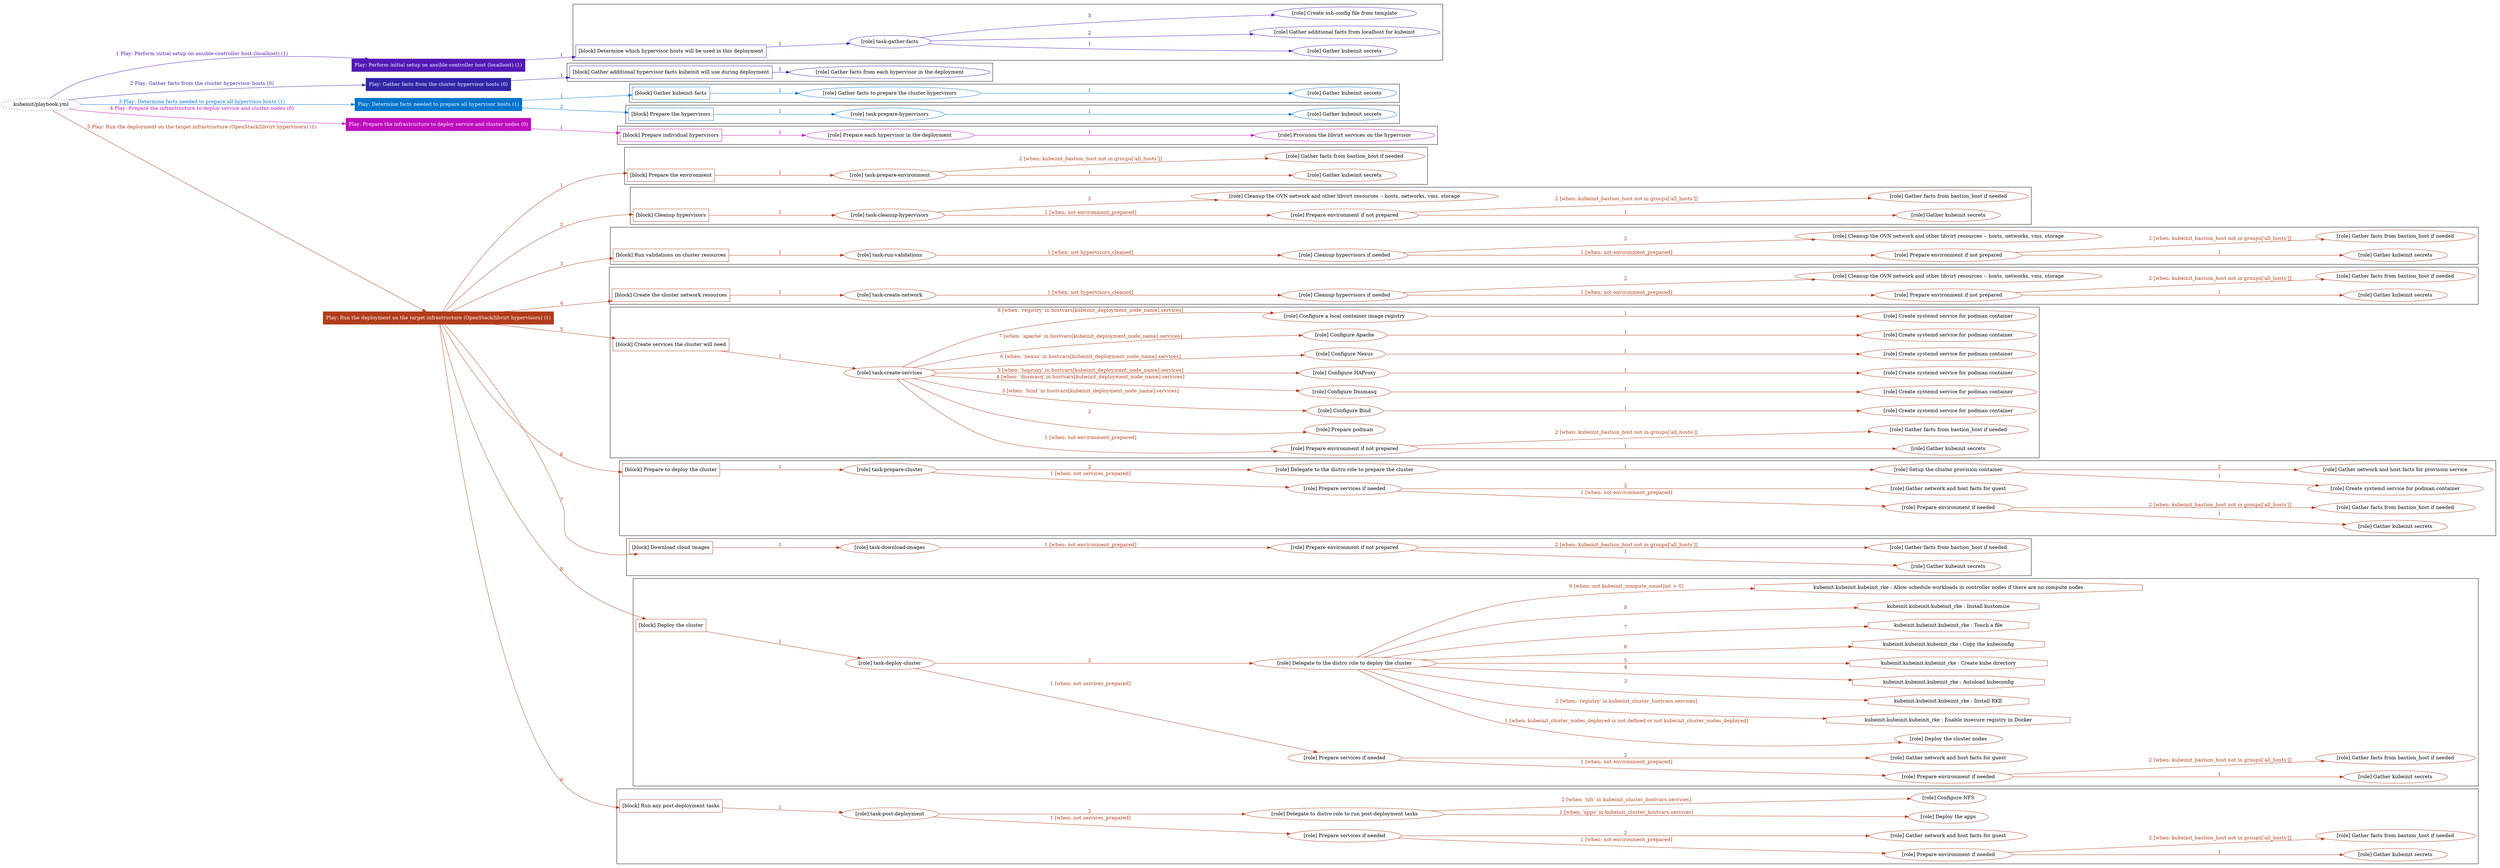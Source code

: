 digraph {
	graph [concentrate=true ordering=in rankdir=LR ratio=fill]
	edge [esep=5 sep=10]
	"kubeinit/playbook.yml" [URL="/home/runner/work/kubeinit/kubeinit/kubeinit/playbook.yml" id=playbook_8b6790c4 style=dotted]
	"kubeinit/playbook.yml" -> play_dade4162 [label="1 Play: Perform initial setup on ansible-controller host (localhost) (1)" color="#5317b5" fontcolor="#5317b5" id=edge_play_dade4162 labeltooltip="1 Play: Perform initial setup on ansible-controller host (localhost) (1)" tooltip="1 Play: Perform initial setup on ansible-controller host (localhost) (1)"]
	subgraph "Play: Perform initial setup on ansible-controller host (localhost) (1)" {
		play_dade4162 [label="Play: Perform initial setup on ansible-controller host (localhost) (1)" URL="/home/runner/work/kubeinit/kubeinit/kubeinit/playbook.yml" color="#5317b5" fontcolor="#ffffff" id=play_dade4162 shape=box style=filled tooltip=localhost]
		play_dade4162 -> block_66ca2cfd [label=1 color="#5317b5" fontcolor="#5317b5" id=edge_block_66ca2cfd labeltooltip=1 tooltip=1]
		subgraph cluster_block_66ca2cfd {
			block_66ca2cfd [label="[block] Determine which hypervisor hosts will be used in this deployment" URL="/home/runner/work/kubeinit/kubeinit/kubeinit/playbook.yml" color="#5317b5" id=block_66ca2cfd labeltooltip="Determine which hypervisor hosts will be used in this deployment" shape=box tooltip="Determine which hypervisor hosts will be used in this deployment"]
			block_66ca2cfd -> role_0e73b22a [label="1 " color="#5317b5" fontcolor="#5317b5" id=edge_role_0e73b22a labeltooltip="1 " tooltip="1 "]
			subgraph "task-gather-facts" {
				role_0e73b22a [label="[role] task-gather-facts" URL="/home/runner/work/kubeinit/kubeinit/kubeinit/playbook.yml" color="#5317b5" id=role_0e73b22a tooltip="task-gather-facts"]
				role_0e73b22a -> role_e570e025 [label="1 " color="#5317b5" fontcolor="#5317b5" id=edge_role_e570e025 labeltooltip="1 " tooltip="1 "]
				subgraph "Gather kubeinit secrets" {
					role_e570e025 [label="[role] Gather kubeinit secrets" URL="/home/runner/.ansible/collections/ansible_collections/kubeinit/kubeinit/roles/kubeinit_prepare/tasks/build_hypervisors_group.yml" color="#5317b5" id=role_e570e025 tooltip="Gather kubeinit secrets"]
				}
				role_0e73b22a -> role_a6bebba0 [label="2 " color="#5317b5" fontcolor="#5317b5" id=edge_role_a6bebba0 labeltooltip="2 " tooltip="2 "]
				subgraph "Gather additional facts from localhost for kubeinit" {
					role_a6bebba0 [label="[role] Gather additional facts from localhost for kubeinit" URL="/home/runner/.ansible/collections/ansible_collections/kubeinit/kubeinit/roles/kubeinit_prepare/tasks/build_hypervisors_group.yml" color="#5317b5" id=role_a6bebba0 tooltip="Gather additional facts from localhost for kubeinit"]
				}
				role_0e73b22a -> role_4d8b0033 [label="3 " color="#5317b5" fontcolor="#5317b5" id=edge_role_4d8b0033 labeltooltip="3 " tooltip="3 "]
				subgraph "Create ssh config file from template" {
					role_4d8b0033 [label="[role] Create ssh config file from template" URL="/home/runner/.ansible/collections/ansible_collections/kubeinit/kubeinit/roles/kubeinit_prepare/tasks/build_hypervisors_group.yml" color="#5317b5" id=role_4d8b0033 tooltip="Create ssh config file from template"]
				}
			}
		}
	}
	"kubeinit/playbook.yml" -> play_c0cf3d23 [label="2 Play: Gather facts from the cluster hypervisor hosts (0)" color="#2f25a7" fontcolor="#2f25a7" id=edge_play_c0cf3d23 labeltooltip="2 Play: Gather facts from the cluster hypervisor hosts (0)" tooltip="2 Play: Gather facts from the cluster hypervisor hosts (0)"]
	subgraph "Play: Gather facts from the cluster hypervisor hosts (0)" {
		play_c0cf3d23 [label="Play: Gather facts from the cluster hypervisor hosts (0)" URL="/home/runner/work/kubeinit/kubeinit/kubeinit/playbook.yml" color="#2f25a7" fontcolor="#ffffff" id=play_c0cf3d23 shape=box style=filled tooltip="Play: Gather facts from the cluster hypervisor hosts (0)"]
		play_c0cf3d23 -> block_923906ec [label=1 color="#2f25a7" fontcolor="#2f25a7" id=edge_block_923906ec labeltooltip=1 tooltip=1]
		subgraph cluster_block_923906ec {
			block_923906ec [label="[block] Gather additional hypervisor facts kubeinit will use during deployment" URL="/home/runner/work/kubeinit/kubeinit/kubeinit/playbook.yml" color="#2f25a7" id=block_923906ec labeltooltip="Gather additional hypervisor facts kubeinit will use during deployment" shape=box tooltip="Gather additional hypervisor facts kubeinit will use during deployment"]
			block_923906ec -> role_2dea0e5f [label="1 " color="#2f25a7" fontcolor="#2f25a7" id=edge_role_2dea0e5f labeltooltip="1 " tooltip="1 "]
			subgraph "Gather facts from each hypervisor in the deployment" {
				role_2dea0e5f [label="[role] Gather facts from each hypervisor in the deployment" URL="/home/runner/work/kubeinit/kubeinit/kubeinit/playbook.yml" color="#2f25a7" id=role_2dea0e5f tooltip="Gather facts from each hypervisor in the deployment"]
			}
		}
	}
	"kubeinit/playbook.yml" -> play_0ca68065 [label="3 Play: Determine facts needed to prepare all hypervisor hosts (1)" color="#0074cc" fontcolor="#0074cc" id=edge_play_0ca68065 labeltooltip="3 Play: Determine facts needed to prepare all hypervisor hosts (1)" tooltip="3 Play: Determine facts needed to prepare all hypervisor hosts (1)"]
	subgraph "Play: Determine facts needed to prepare all hypervisor hosts (1)" {
		play_0ca68065 [label="Play: Determine facts needed to prepare all hypervisor hosts (1)" URL="/home/runner/work/kubeinit/kubeinit/kubeinit/playbook.yml" color="#0074cc" fontcolor="#ffffff" id=play_0ca68065 shape=box style=filled tooltip=localhost]
		play_0ca68065 -> block_4476f929 [label=1 color="#0074cc" fontcolor="#0074cc" id=edge_block_4476f929 labeltooltip=1 tooltip=1]
		subgraph cluster_block_4476f929 {
			block_4476f929 [label="[block] Gather kubeinit facts" URL="/home/runner/work/kubeinit/kubeinit/kubeinit/playbook.yml" color="#0074cc" id=block_4476f929 labeltooltip="Gather kubeinit facts" shape=box tooltip="Gather kubeinit facts"]
			block_4476f929 -> role_963305fc [label="1 " color="#0074cc" fontcolor="#0074cc" id=edge_role_963305fc labeltooltip="1 " tooltip="1 "]
			subgraph "Gather facts to prepare the cluster hypervisors" {
				role_963305fc [label="[role] Gather facts to prepare the cluster hypervisors" URL="/home/runner/work/kubeinit/kubeinit/kubeinit/playbook.yml" color="#0074cc" id=role_963305fc tooltip="Gather facts to prepare the cluster hypervisors"]
				role_963305fc -> role_981e9768 [label="1 " color="#0074cc" fontcolor="#0074cc" id=edge_role_981e9768 labeltooltip="1 " tooltip="1 "]
				subgraph "Gather kubeinit secrets" {
					role_981e9768 [label="[role] Gather kubeinit secrets" URL="/home/runner/.ansible/collections/ansible_collections/kubeinit/kubeinit/roles/kubeinit_prepare/tasks/gather_kubeinit_facts.yml" color="#0074cc" id=role_981e9768 tooltip="Gather kubeinit secrets"]
				}
			}
		}
		play_0ca68065 -> block_ab310048 [label=2 color="#0074cc" fontcolor="#0074cc" id=edge_block_ab310048 labeltooltip=2 tooltip=2]
		subgraph cluster_block_ab310048 {
			block_ab310048 [label="[block] Prepare the hypervisors" URL="/home/runner/work/kubeinit/kubeinit/kubeinit/playbook.yml" color="#0074cc" id=block_ab310048 labeltooltip="Prepare the hypervisors" shape=box tooltip="Prepare the hypervisors"]
			block_ab310048 -> role_f54c6341 [label="1 " color="#0074cc" fontcolor="#0074cc" id=edge_role_f54c6341 labeltooltip="1 " tooltip="1 "]
			subgraph "task-prepare-hypervisors" {
				role_f54c6341 [label="[role] task-prepare-hypervisors" URL="/home/runner/work/kubeinit/kubeinit/kubeinit/playbook.yml" color="#0074cc" id=role_f54c6341 tooltip="task-prepare-hypervisors"]
				role_f54c6341 -> role_00feab35 [label="1 " color="#0074cc" fontcolor="#0074cc" id=edge_role_00feab35 labeltooltip="1 " tooltip="1 "]
				subgraph "Gather kubeinit secrets" {
					role_00feab35 [label="[role] Gather kubeinit secrets" URL="/home/runner/.ansible/collections/ansible_collections/kubeinit/kubeinit/roles/kubeinit_prepare/tasks/gather_kubeinit_facts.yml" color="#0074cc" id=role_00feab35 tooltip="Gather kubeinit secrets"]
				}
			}
		}
	}
	"kubeinit/playbook.yml" -> play_1e2fe72d [label="4 Play: Prepare the infrastructure to deploy service and cluster nodes (0)" color="#bf0dbe" fontcolor="#bf0dbe" id=edge_play_1e2fe72d labeltooltip="4 Play: Prepare the infrastructure to deploy service and cluster nodes (0)" tooltip="4 Play: Prepare the infrastructure to deploy service and cluster nodes (0)"]
	subgraph "Play: Prepare the infrastructure to deploy service and cluster nodes (0)" {
		play_1e2fe72d [label="Play: Prepare the infrastructure to deploy service and cluster nodes (0)" URL="/home/runner/work/kubeinit/kubeinit/kubeinit/playbook.yml" color="#bf0dbe" fontcolor="#ffffff" id=play_1e2fe72d shape=box style=filled tooltip="Play: Prepare the infrastructure to deploy service and cluster nodes (0)"]
		play_1e2fe72d -> block_61e4ada6 [label=1 color="#bf0dbe" fontcolor="#bf0dbe" id=edge_block_61e4ada6 labeltooltip=1 tooltip=1]
		subgraph cluster_block_61e4ada6 {
			block_61e4ada6 [label="[block] Prepare individual hypervisors" URL="/home/runner/work/kubeinit/kubeinit/kubeinit/playbook.yml" color="#bf0dbe" id=block_61e4ada6 labeltooltip="Prepare individual hypervisors" shape=box tooltip="Prepare individual hypervisors"]
			block_61e4ada6 -> role_07140d55 [label="1 " color="#bf0dbe" fontcolor="#bf0dbe" id=edge_role_07140d55 labeltooltip="1 " tooltip="1 "]
			subgraph "Prepare each hypervisor in the deployment" {
				role_07140d55 [label="[role] Prepare each hypervisor in the deployment" URL="/home/runner/work/kubeinit/kubeinit/kubeinit/playbook.yml" color="#bf0dbe" id=role_07140d55 tooltip="Prepare each hypervisor in the deployment"]
				role_07140d55 -> role_d7ba937f [label="1 " color="#bf0dbe" fontcolor="#bf0dbe" id=edge_role_d7ba937f labeltooltip="1 " tooltip="1 "]
				subgraph "Provision the libvirt services on the hypervisor" {
					role_d7ba937f [label="[role] Provision the libvirt services on the hypervisor" URL="/home/runner/.ansible/collections/ansible_collections/kubeinit/kubeinit/roles/kubeinit_prepare/tasks/prepare_hypervisor.yml" color="#bf0dbe" id=role_d7ba937f tooltip="Provision the libvirt services on the hypervisor"]
				}
			}
		}
	}
	"kubeinit/playbook.yml" -> play_ad6f00dc [label="5 Play: Run the deployment on the target infrastructure (OpenStack/libvirt hypervisors) (1)" color="#b13d1b" fontcolor="#b13d1b" id=edge_play_ad6f00dc labeltooltip="5 Play: Run the deployment on the target infrastructure (OpenStack/libvirt hypervisors) (1)" tooltip="5 Play: Run the deployment on the target infrastructure (OpenStack/libvirt hypervisors) (1)"]
	subgraph "Play: Run the deployment on the target infrastructure (OpenStack/libvirt hypervisors) (1)" {
		play_ad6f00dc [label="Play: Run the deployment on the target infrastructure (OpenStack/libvirt hypervisors) (1)" URL="/home/runner/work/kubeinit/kubeinit/kubeinit/playbook.yml" color="#b13d1b" fontcolor="#ffffff" id=play_ad6f00dc shape=box style=filled tooltip=localhost]
		play_ad6f00dc -> block_dbf1d948 [label=1 color="#b13d1b" fontcolor="#b13d1b" id=edge_block_dbf1d948 labeltooltip=1 tooltip=1]
		subgraph cluster_block_dbf1d948 {
			block_dbf1d948 [label="[block] Prepare the environment" URL="/home/runner/work/kubeinit/kubeinit/kubeinit/playbook.yml" color="#b13d1b" id=block_dbf1d948 labeltooltip="Prepare the environment" shape=box tooltip="Prepare the environment"]
			block_dbf1d948 -> role_2acae545 [label="1 " color="#b13d1b" fontcolor="#b13d1b" id=edge_role_2acae545 labeltooltip="1 " tooltip="1 "]
			subgraph "task-prepare-environment" {
				role_2acae545 [label="[role] task-prepare-environment" URL="/home/runner/work/kubeinit/kubeinit/kubeinit/playbook.yml" color="#b13d1b" id=role_2acae545 tooltip="task-prepare-environment"]
				role_2acae545 -> role_437fa485 [label="1 " color="#b13d1b" fontcolor="#b13d1b" id=edge_role_437fa485 labeltooltip="1 " tooltip="1 "]
				subgraph "Gather kubeinit secrets" {
					role_437fa485 [label="[role] Gather kubeinit secrets" URL="/home/runner/.ansible/collections/ansible_collections/kubeinit/kubeinit/roles/kubeinit_prepare/tasks/gather_kubeinit_facts.yml" color="#b13d1b" id=role_437fa485 tooltip="Gather kubeinit secrets"]
				}
				role_2acae545 -> role_800a4a38 [label="2 [when: kubeinit_bastion_host not in groups['all_hosts']]" color="#b13d1b" fontcolor="#b13d1b" id=edge_role_800a4a38 labeltooltip="2 [when: kubeinit_bastion_host not in groups['all_hosts']]" tooltip="2 [when: kubeinit_bastion_host not in groups['all_hosts']]"]
				subgraph "Gather facts from bastion_host if needed" {
					role_800a4a38 [label="[role] Gather facts from bastion_host if needed" URL="/home/runner/.ansible/collections/ansible_collections/kubeinit/kubeinit/roles/kubeinit_prepare/tasks/main.yml" color="#b13d1b" id=role_800a4a38 tooltip="Gather facts from bastion_host if needed"]
				}
			}
		}
		play_ad6f00dc -> block_f8f5c8c2 [label=2 color="#b13d1b" fontcolor="#b13d1b" id=edge_block_f8f5c8c2 labeltooltip=2 tooltip=2]
		subgraph cluster_block_f8f5c8c2 {
			block_f8f5c8c2 [label="[block] Cleanup hypervisors" URL="/home/runner/work/kubeinit/kubeinit/kubeinit/playbook.yml" color="#b13d1b" id=block_f8f5c8c2 labeltooltip="Cleanup hypervisors" shape=box tooltip="Cleanup hypervisors"]
			block_f8f5c8c2 -> role_46a29297 [label="1 " color="#b13d1b" fontcolor="#b13d1b" id=edge_role_46a29297 labeltooltip="1 " tooltip="1 "]
			subgraph "task-cleanup-hypervisors" {
				role_46a29297 [label="[role] task-cleanup-hypervisors" URL="/home/runner/work/kubeinit/kubeinit/kubeinit/playbook.yml" color="#b13d1b" id=role_46a29297 tooltip="task-cleanup-hypervisors"]
				role_46a29297 -> role_c0f520d3 [label="1 [when: not environment_prepared]" color="#b13d1b" fontcolor="#b13d1b" id=edge_role_c0f520d3 labeltooltip="1 [when: not environment_prepared]" tooltip="1 [when: not environment_prepared]"]
				subgraph "Prepare environment if not prepared" {
					role_c0f520d3 [label="[role] Prepare environment if not prepared" URL="/home/runner/.ansible/collections/ansible_collections/kubeinit/kubeinit/roles/kubeinit_libvirt/tasks/cleanup_hypervisors.yml" color="#b13d1b" id=role_c0f520d3 tooltip="Prepare environment if not prepared"]
					role_c0f520d3 -> role_07a7c5b0 [label="1 " color="#b13d1b" fontcolor="#b13d1b" id=edge_role_07a7c5b0 labeltooltip="1 " tooltip="1 "]
					subgraph "Gather kubeinit secrets" {
						role_07a7c5b0 [label="[role] Gather kubeinit secrets" URL="/home/runner/.ansible/collections/ansible_collections/kubeinit/kubeinit/roles/kubeinit_prepare/tasks/gather_kubeinit_facts.yml" color="#b13d1b" id=role_07a7c5b0 tooltip="Gather kubeinit secrets"]
					}
					role_c0f520d3 -> role_1e102355 [label="2 [when: kubeinit_bastion_host not in groups['all_hosts']]" color="#b13d1b" fontcolor="#b13d1b" id=edge_role_1e102355 labeltooltip="2 [when: kubeinit_bastion_host not in groups['all_hosts']]" tooltip="2 [when: kubeinit_bastion_host not in groups['all_hosts']]"]
					subgraph "Gather facts from bastion_host if needed" {
						role_1e102355 [label="[role] Gather facts from bastion_host if needed" URL="/home/runner/.ansible/collections/ansible_collections/kubeinit/kubeinit/roles/kubeinit_prepare/tasks/main.yml" color="#b13d1b" id=role_1e102355 tooltip="Gather facts from bastion_host if needed"]
					}
				}
				role_46a29297 -> role_77e87cf1 [label="2 " color="#b13d1b" fontcolor="#b13d1b" id=edge_role_77e87cf1 labeltooltip="2 " tooltip="2 "]
				subgraph "Cleanup the OVN network and other libvirt resources -- hosts, networks, vms, storage" {
					role_77e87cf1 [label="[role] Cleanup the OVN network and other libvirt resources -- hosts, networks, vms, storage" URL="/home/runner/.ansible/collections/ansible_collections/kubeinit/kubeinit/roles/kubeinit_libvirt/tasks/cleanup_hypervisors.yml" color="#b13d1b" id=role_77e87cf1 tooltip="Cleanup the OVN network and other libvirt resources -- hosts, networks, vms, storage"]
				}
			}
		}
		play_ad6f00dc -> block_05675ea4 [label=3 color="#b13d1b" fontcolor="#b13d1b" id=edge_block_05675ea4 labeltooltip=3 tooltip=3]
		subgraph cluster_block_05675ea4 {
			block_05675ea4 [label="[block] Run validations on cluster resources" URL="/home/runner/work/kubeinit/kubeinit/kubeinit/playbook.yml" color="#b13d1b" id=block_05675ea4 labeltooltip="Run validations on cluster resources" shape=box tooltip="Run validations on cluster resources"]
			block_05675ea4 -> role_076057bc [label="1 " color="#b13d1b" fontcolor="#b13d1b" id=edge_role_076057bc labeltooltip="1 " tooltip="1 "]
			subgraph "task-run-validations" {
				role_076057bc [label="[role] task-run-validations" URL="/home/runner/work/kubeinit/kubeinit/kubeinit/playbook.yml" color="#b13d1b" id=role_076057bc tooltip="task-run-validations"]
				role_076057bc -> role_ebf77869 [label="1 [when: not hypervisors_cleaned]" color="#b13d1b" fontcolor="#b13d1b" id=edge_role_ebf77869 labeltooltip="1 [when: not hypervisors_cleaned]" tooltip="1 [when: not hypervisors_cleaned]"]
				subgraph "Cleanup hypervisors if needed" {
					role_ebf77869 [label="[role] Cleanup hypervisors if needed" URL="/home/runner/.ansible/collections/ansible_collections/kubeinit/kubeinit/roles/kubeinit_validations/tasks/main.yml" color="#b13d1b" id=role_ebf77869 tooltip="Cleanup hypervisors if needed"]
					role_ebf77869 -> role_8ea96b5e [label="1 [when: not environment_prepared]" color="#b13d1b" fontcolor="#b13d1b" id=edge_role_8ea96b5e labeltooltip="1 [when: not environment_prepared]" tooltip="1 [when: not environment_prepared]"]
					subgraph "Prepare environment if not prepared" {
						role_8ea96b5e [label="[role] Prepare environment if not prepared" URL="/home/runner/.ansible/collections/ansible_collections/kubeinit/kubeinit/roles/kubeinit_libvirt/tasks/cleanup_hypervisors.yml" color="#b13d1b" id=role_8ea96b5e tooltip="Prepare environment if not prepared"]
						role_8ea96b5e -> role_c8f2f44a [label="1 " color="#b13d1b" fontcolor="#b13d1b" id=edge_role_c8f2f44a labeltooltip="1 " tooltip="1 "]
						subgraph "Gather kubeinit secrets" {
							role_c8f2f44a [label="[role] Gather kubeinit secrets" URL="/home/runner/.ansible/collections/ansible_collections/kubeinit/kubeinit/roles/kubeinit_prepare/tasks/gather_kubeinit_facts.yml" color="#b13d1b" id=role_c8f2f44a tooltip="Gather kubeinit secrets"]
						}
						role_8ea96b5e -> role_e4ca5b7a [label="2 [when: kubeinit_bastion_host not in groups['all_hosts']]" color="#b13d1b" fontcolor="#b13d1b" id=edge_role_e4ca5b7a labeltooltip="2 [when: kubeinit_bastion_host not in groups['all_hosts']]" tooltip="2 [when: kubeinit_bastion_host not in groups['all_hosts']]"]
						subgraph "Gather facts from bastion_host if needed" {
							role_e4ca5b7a [label="[role] Gather facts from bastion_host if needed" URL="/home/runner/.ansible/collections/ansible_collections/kubeinit/kubeinit/roles/kubeinit_prepare/tasks/main.yml" color="#b13d1b" id=role_e4ca5b7a tooltip="Gather facts from bastion_host if needed"]
						}
					}
					role_ebf77869 -> role_fe031aac [label="2 " color="#b13d1b" fontcolor="#b13d1b" id=edge_role_fe031aac labeltooltip="2 " tooltip="2 "]
					subgraph "Cleanup the OVN network and other libvirt resources -- hosts, networks, vms, storage" {
						role_fe031aac [label="[role] Cleanup the OVN network and other libvirt resources -- hosts, networks, vms, storage" URL="/home/runner/.ansible/collections/ansible_collections/kubeinit/kubeinit/roles/kubeinit_libvirt/tasks/cleanup_hypervisors.yml" color="#b13d1b" id=role_fe031aac tooltip="Cleanup the OVN network and other libvirt resources -- hosts, networks, vms, storage"]
					}
				}
			}
		}
		play_ad6f00dc -> block_91176ff8 [label=4 color="#b13d1b" fontcolor="#b13d1b" id=edge_block_91176ff8 labeltooltip=4 tooltip=4]
		subgraph cluster_block_91176ff8 {
			block_91176ff8 [label="[block] Create the cluster network resources" URL="/home/runner/work/kubeinit/kubeinit/kubeinit/playbook.yml" color="#b13d1b" id=block_91176ff8 labeltooltip="Create the cluster network resources" shape=box tooltip="Create the cluster network resources"]
			block_91176ff8 -> role_5f596eab [label="1 " color="#b13d1b" fontcolor="#b13d1b" id=edge_role_5f596eab labeltooltip="1 " tooltip="1 "]
			subgraph "task-create-network" {
				role_5f596eab [label="[role] task-create-network" URL="/home/runner/work/kubeinit/kubeinit/kubeinit/playbook.yml" color="#b13d1b" id=role_5f596eab tooltip="task-create-network"]
				role_5f596eab -> role_0cb0a6e6 [label="1 [when: not hypervisors_cleaned]" color="#b13d1b" fontcolor="#b13d1b" id=edge_role_0cb0a6e6 labeltooltip="1 [when: not hypervisors_cleaned]" tooltip="1 [when: not hypervisors_cleaned]"]
				subgraph "Cleanup hypervisors if needed" {
					role_0cb0a6e6 [label="[role] Cleanup hypervisors if needed" URL="/home/runner/.ansible/collections/ansible_collections/kubeinit/kubeinit/roles/kubeinit_libvirt/tasks/create_network.yml" color="#b13d1b" id=role_0cb0a6e6 tooltip="Cleanup hypervisors if needed"]
					role_0cb0a6e6 -> role_7abfc766 [label="1 [when: not environment_prepared]" color="#b13d1b" fontcolor="#b13d1b" id=edge_role_7abfc766 labeltooltip="1 [when: not environment_prepared]" tooltip="1 [when: not environment_prepared]"]
					subgraph "Prepare environment if not prepared" {
						role_7abfc766 [label="[role] Prepare environment if not prepared" URL="/home/runner/.ansible/collections/ansible_collections/kubeinit/kubeinit/roles/kubeinit_libvirt/tasks/cleanup_hypervisors.yml" color="#b13d1b" id=role_7abfc766 tooltip="Prepare environment if not prepared"]
						role_7abfc766 -> role_f2db31bf [label="1 " color="#b13d1b" fontcolor="#b13d1b" id=edge_role_f2db31bf labeltooltip="1 " tooltip="1 "]
						subgraph "Gather kubeinit secrets" {
							role_f2db31bf [label="[role] Gather kubeinit secrets" URL="/home/runner/.ansible/collections/ansible_collections/kubeinit/kubeinit/roles/kubeinit_prepare/tasks/gather_kubeinit_facts.yml" color="#b13d1b" id=role_f2db31bf tooltip="Gather kubeinit secrets"]
						}
						role_7abfc766 -> role_ecbbfe6f [label="2 [when: kubeinit_bastion_host not in groups['all_hosts']]" color="#b13d1b" fontcolor="#b13d1b" id=edge_role_ecbbfe6f labeltooltip="2 [when: kubeinit_bastion_host not in groups['all_hosts']]" tooltip="2 [when: kubeinit_bastion_host not in groups['all_hosts']]"]
						subgraph "Gather facts from bastion_host if needed" {
							role_ecbbfe6f [label="[role] Gather facts from bastion_host if needed" URL="/home/runner/.ansible/collections/ansible_collections/kubeinit/kubeinit/roles/kubeinit_prepare/tasks/main.yml" color="#b13d1b" id=role_ecbbfe6f tooltip="Gather facts from bastion_host if needed"]
						}
					}
					role_0cb0a6e6 -> role_98cf9dce [label="2 " color="#b13d1b" fontcolor="#b13d1b" id=edge_role_98cf9dce labeltooltip="2 " tooltip="2 "]
					subgraph "Cleanup the OVN network and other libvirt resources -- hosts, networks, vms, storage" {
						role_98cf9dce [label="[role] Cleanup the OVN network and other libvirt resources -- hosts, networks, vms, storage" URL="/home/runner/.ansible/collections/ansible_collections/kubeinit/kubeinit/roles/kubeinit_libvirt/tasks/cleanup_hypervisors.yml" color="#b13d1b" id=role_98cf9dce tooltip="Cleanup the OVN network and other libvirt resources -- hosts, networks, vms, storage"]
					}
				}
			}
		}
		play_ad6f00dc -> block_6c5730d6 [label=5 color="#b13d1b" fontcolor="#b13d1b" id=edge_block_6c5730d6 labeltooltip=5 tooltip=5]
		subgraph cluster_block_6c5730d6 {
			block_6c5730d6 [label="[block] Create services the cluster will need" URL="/home/runner/work/kubeinit/kubeinit/kubeinit/playbook.yml" color="#b13d1b" id=block_6c5730d6 labeltooltip="Create services the cluster will need" shape=box tooltip="Create services the cluster will need"]
			block_6c5730d6 -> role_8332f05d [label="1 " color="#b13d1b" fontcolor="#b13d1b" id=edge_role_8332f05d labeltooltip="1 " tooltip="1 "]
			subgraph "task-create-services" {
				role_8332f05d [label="[role] task-create-services" URL="/home/runner/work/kubeinit/kubeinit/kubeinit/playbook.yml" color="#b13d1b" id=role_8332f05d tooltip="task-create-services"]
				role_8332f05d -> role_a2705d50 [label="1 [when: not environment_prepared]" color="#b13d1b" fontcolor="#b13d1b" id=edge_role_a2705d50 labeltooltip="1 [when: not environment_prepared]" tooltip="1 [when: not environment_prepared]"]
				subgraph "Prepare environment if not prepared" {
					role_a2705d50 [label="[role] Prepare environment if not prepared" URL="/home/runner/.ansible/collections/ansible_collections/kubeinit/kubeinit/roles/kubeinit_services/tasks/main.yml" color="#b13d1b" id=role_a2705d50 tooltip="Prepare environment if not prepared"]
					role_a2705d50 -> role_8b190257 [label="1 " color="#b13d1b" fontcolor="#b13d1b" id=edge_role_8b190257 labeltooltip="1 " tooltip="1 "]
					subgraph "Gather kubeinit secrets" {
						role_8b190257 [label="[role] Gather kubeinit secrets" URL="/home/runner/.ansible/collections/ansible_collections/kubeinit/kubeinit/roles/kubeinit_prepare/tasks/gather_kubeinit_facts.yml" color="#b13d1b" id=role_8b190257 tooltip="Gather kubeinit secrets"]
					}
					role_a2705d50 -> role_415b168e [label="2 [when: kubeinit_bastion_host not in groups['all_hosts']]" color="#b13d1b" fontcolor="#b13d1b" id=edge_role_415b168e labeltooltip="2 [when: kubeinit_bastion_host not in groups['all_hosts']]" tooltip="2 [when: kubeinit_bastion_host not in groups['all_hosts']]"]
					subgraph "Gather facts from bastion_host if needed" {
						role_415b168e [label="[role] Gather facts from bastion_host if needed" URL="/home/runner/.ansible/collections/ansible_collections/kubeinit/kubeinit/roles/kubeinit_prepare/tasks/main.yml" color="#b13d1b" id=role_415b168e tooltip="Gather facts from bastion_host if needed"]
					}
				}
				role_8332f05d -> role_f0c8e21c [label="2 " color="#b13d1b" fontcolor="#b13d1b" id=edge_role_f0c8e21c labeltooltip="2 " tooltip="2 "]
				subgraph "Prepare podman" {
					role_f0c8e21c [label="[role] Prepare podman" URL="/home/runner/.ansible/collections/ansible_collections/kubeinit/kubeinit/roles/kubeinit_services/tasks/00_create_service_pod.yml" color="#b13d1b" id=role_f0c8e21c tooltip="Prepare podman"]
				}
				role_8332f05d -> role_4dfa7629 [label="3 [when: 'bind' in hostvars[kubeinit_deployment_node_name].services]" color="#b13d1b" fontcolor="#b13d1b" id=edge_role_4dfa7629 labeltooltip="3 [when: 'bind' in hostvars[kubeinit_deployment_node_name].services]" tooltip="3 [when: 'bind' in hostvars[kubeinit_deployment_node_name].services]"]
				subgraph "Configure Bind" {
					role_4dfa7629 [label="[role] Configure Bind" URL="/home/runner/.ansible/collections/ansible_collections/kubeinit/kubeinit/roles/kubeinit_services/tasks/start_services_containers.yml" color="#b13d1b" id=role_4dfa7629 tooltip="Configure Bind"]
					role_4dfa7629 -> role_777de8eb [label="1 " color="#b13d1b" fontcolor="#b13d1b" id=edge_role_777de8eb labeltooltip="1 " tooltip="1 "]
					subgraph "Create systemd service for podman container" {
						role_777de8eb [label="[role] Create systemd service for podman container" URL="/home/runner/.ansible/collections/ansible_collections/kubeinit/kubeinit/roles/kubeinit_bind/tasks/main.yml" color="#b13d1b" id=role_777de8eb tooltip="Create systemd service for podman container"]
					}
				}
				role_8332f05d -> role_de5b8551 [label="4 [when: 'dnsmasq' in hostvars[kubeinit_deployment_node_name].services]" color="#b13d1b" fontcolor="#b13d1b" id=edge_role_de5b8551 labeltooltip="4 [when: 'dnsmasq' in hostvars[kubeinit_deployment_node_name].services]" tooltip="4 [when: 'dnsmasq' in hostvars[kubeinit_deployment_node_name].services]"]
				subgraph "Configure Dnsmasq" {
					role_de5b8551 [label="[role] Configure Dnsmasq" URL="/home/runner/.ansible/collections/ansible_collections/kubeinit/kubeinit/roles/kubeinit_services/tasks/start_services_containers.yml" color="#b13d1b" id=role_de5b8551 tooltip="Configure Dnsmasq"]
					role_de5b8551 -> role_a5b140b5 [label="1 " color="#b13d1b" fontcolor="#b13d1b" id=edge_role_a5b140b5 labeltooltip="1 " tooltip="1 "]
					subgraph "Create systemd service for podman container" {
						role_a5b140b5 [label="[role] Create systemd service for podman container" URL="/home/runner/.ansible/collections/ansible_collections/kubeinit/kubeinit/roles/kubeinit_dnsmasq/tasks/main.yml" color="#b13d1b" id=role_a5b140b5 tooltip="Create systemd service for podman container"]
					}
				}
				role_8332f05d -> role_f4c8a5e0 [label="5 [when: 'haproxy' in hostvars[kubeinit_deployment_node_name].services]" color="#b13d1b" fontcolor="#b13d1b" id=edge_role_f4c8a5e0 labeltooltip="5 [when: 'haproxy' in hostvars[kubeinit_deployment_node_name].services]" tooltip="5 [when: 'haproxy' in hostvars[kubeinit_deployment_node_name].services]"]
				subgraph "Configure HAProxy" {
					role_f4c8a5e0 [label="[role] Configure HAProxy" URL="/home/runner/.ansible/collections/ansible_collections/kubeinit/kubeinit/roles/kubeinit_services/tasks/start_services_containers.yml" color="#b13d1b" id=role_f4c8a5e0 tooltip="Configure HAProxy"]
					role_f4c8a5e0 -> role_5d464f69 [label="1 " color="#b13d1b" fontcolor="#b13d1b" id=edge_role_5d464f69 labeltooltip="1 " tooltip="1 "]
					subgraph "Create systemd service for podman container" {
						role_5d464f69 [label="[role] Create systemd service for podman container" URL="/home/runner/.ansible/collections/ansible_collections/kubeinit/kubeinit/roles/kubeinit_haproxy/tasks/main.yml" color="#b13d1b" id=role_5d464f69 tooltip="Create systemd service for podman container"]
					}
				}
				role_8332f05d -> role_50710720 [label="6 [when: 'nexus' in hostvars[kubeinit_deployment_node_name].services]" color="#b13d1b" fontcolor="#b13d1b" id=edge_role_50710720 labeltooltip="6 [when: 'nexus' in hostvars[kubeinit_deployment_node_name].services]" tooltip="6 [when: 'nexus' in hostvars[kubeinit_deployment_node_name].services]"]
				subgraph "Configure Nexus" {
					role_50710720 [label="[role] Configure Nexus" URL="/home/runner/.ansible/collections/ansible_collections/kubeinit/kubeinit/roles/kubeinit_services/tasks/start_services_containers.yml" color="#b13d1b" id=role_50710720 tooltip="Configure Nexus"]
					role_50710720 -> role_f9310a54 [label="1 " color="#b13d1b" fontcolor="#b13d1b" id=edge_role_f9310a54 labeltooltip="1 " tooltip="1 "]
					subgraph "Create systemd service for podman container" {
						role_f9310a54 [label="[role] Create systemd service for podman container" URL="/home/runner/.ansible/collections/ansible_collections/kubeinit/kubeinit/roles/kubeinit_nexus/tasks/main.yml" color="#b13d1b" id=role_f9310a54 tooltip="Create systemd service for podman container"]
					}
				}
				role_8332f05d -> role_e945209e [label="7 [when: 'apache' in hostvars[kubeinit_deployment_node_name].services]" color="#b13d1b" fontcolor="#b13d1b" id=edge_role_e945209e labeltooltip="7 [when: 'apache' in hostvars[kubeinit_deployment_node_name].services]" tooltip="7 [when: 'apache' in hostvars[kubeinit_deployment_node_name].services]"]
				subgraph "Configure Apache" {
					role_e945209e [label="[role] Configure Apache" URL="/home/runner/.ansible/collections/ansible_collections/kubeinit/kubeinit/roles/kubeinit_services/tasks/start_services_containers.yml" color="#b13d1b" id=role_e945209e tooltip="Configure Apache"]
					role_e945209e -> role_1b0beab0 [label="1 " color="#b13d1b" fontcolor="#b13d1b" id=edge_role_1b0beab0 labeltooltip="1 " tooltip="1 "]
					subgraph "Create systemd service for podman container" {
						role_1b0beab0 [label="[role] Create systemd service for podman container" URL="/home/runner/.ansible/collections/ansible_collections/kubeinit/kubeinit/roles/kubeinit_apache/tasks/main.yml" color="#b13d1b" id=role_1b0beab0 tooltip="Create systemd service for podman container"]
					}
				}
				role_8332f05d -> role_968d4c7c [label="8 [when: 'registry' in hostvars[kubeinit_deployment_node_name].services]" color="#b13d1b" fontcolor="#b13d1b" id=edge_role_968d4c7c labeltooltip="8 [when: 'registry' in hostvars[kubeinit_deployment_node_name].services]" tooltip="8 [when: 'registry' in hostvars[kubeinit_deployment_node_name].services]"]
				subgraph "Configure a local container image registry" {
					role_968d4c7c [label="[role] Configure a local container image registry" URL="/home/runner/.ansible/collections/ansible_collections/kubeinit/kubeinit/roles/kubeinit_services/tasks/start_services_containers.yml" color="#b13d1b" id=role_968d4c7c tooltip="Configure a local container image registry"]
					role_968d4c7c -> role_e9f3a859 [label="1 " color="#b13d1b" fontcolor="#b13d1b" id=edge_role_e9f3a859 labeltooltip="1 " tooltip="1 "]
					subgraph "Create systemd service for podman container" {
						role_e9f3a859 [label="[role] Create systemd service for podman container" URL="/home/runner/.ansible/collections/ansible_collections/kubeinit/kubeinit/roles/kubeinit_registry/tasks/main.yml" color="#b13d1b" id=role_e9f3a859 tooltip="Create systemd service for podman container"]
					}
				}
			}
		}
		play_ad6f00dc -> block_096457b3 [label=6 color="#b13d1b" fontcolor="#b13d1b" id=edge_block_096457b3 labeltooltip=6 tooltip=6]
		subgraph cluster_block_096457b3 {
			block_096457b3 [label="[block] Prepare to deploy the cluster" URL="/home/runner/work/kubeinit/kubeinit/kubeinit/playbook.yml" color="#b13d1b" id=block_096457b3 labeltooltip="Prepare to deploy the cluster" shape=box tooltip="Prepare to deploy the cluster"]
			block_096457b3 -> role_e321bcb0 [label="1 " color="#b13d1b" fontcolor="#b13d1b" id=edge_role_e321bcb0 labeltooltip="1 " tooltip="1 "]
			subgraph "task-prepare-cluster" {
				role_e321bcb0 [label="[role] task-prepare-cluster" URL="/home/runner/work/kubeinit/kubeinit/kubeinit/playbook.yml" color="#b13d1b" id=role_e321bcb0 tooltip="task-prepare-cluster"]
				role_e321bcb0 -> role_cba19d24 [label="1 [when: not services_prepared]" color="#b13d1b" fontcolor="#b13d1b" id=edge_role_cba19d24 labeltooltip="1 [when: not services_prepared]" tooltip="1 [when: not services_prepared]"]
				subgraph "Prepare services if needed" {
					role_cba19d24 [label="[role] Prepare services if needed" URL="/home/runner/.ansible/collections/ansible_collections/kubeinit/kubeinit/roles/kubeinit_prepare/tasks/prepare_cluster.yml" color="#b13d1b" id=role_cba19d24 tooltip="Prepare services if needed"]
					role_cba19d24 -> role_7adc0834 [label="1 [when: not environment_prepared]" color="#b13d1b" fontcolor="#b13d1b" id=edge_role_7adc0834 labeltooltip="1 [when: not environment_prepared]" tooltip="1 [when: not environment_prepared]"]
					subgraph "Prepare environment if needed" {
						role_7adc0834 [label="[role] Prepare environment if needed" URL="/home/runner/.ansible/collections/ansible_collections/kubeinit/kubeinit/roles/kubeinit_services/tasks/prepare_services.yml" color="#b13d1b" id=role_7adc0834 tooltip="Prepare environment if needed"]
						role_7adc0834 -> role_5e8601a9 [label="1 " color="#b13d1b" fontcolor="#b13d1b" id=edge_role_5e8601a9 labeltooltip="1 " tooltip="1 "]
						subgraph "Gather kubeinit secrets" {
							role_5e8601a9 [label="[role] Gather kubeinit secrets" URL="/home/runner/.ansible/collections/ansible_collections/kubeinit/kubeinit/roles/kubeinit_prepare/tasks/gather_kubeinit_facts.yml" color="#b13d1b" id=role_5e8601a9 tooltip="Gather kubeinit secrets"]
						}
						role_7adc0834 -> role_241519bf [label="2 [when: kubeinit_bastion_host not in groups['all_hosts']]" color="#b13d1b" fontcolor="#b13d1b" id=edge_role_241519bf labeltooltip="2 [when: kubeinit_bastion_host not in groups['all_hosts']]" tooltip="2 [when: kubeinit_bastion_host not in groups['all_hosts']]"]
						subgraph "Gather facts from bastion_host if needed" {
							role_241519bf [label="[role] Gather facts from bastion_host if needed" URL="/home/runner/.ansible/collections/ansible_collections/kubeinit/kubeinit/roles/kubeinit_prepare/tasks/main.yml" color="#b13d1b" id=role_241519bf tooltip="Gather facts from bastion_host if needed"]
						}
					}
					role_cba19d24 -> role_a4f17d8c [label="2 " color="#b13d1b" fontcolor="#b13d1b" id=edge_role_a4f17d8c labeltooltip="2 " tooltip="2 "]
					subgraph "Gather network and host facts for guest" {
						role_a4f17d8c [label="[role] Gather network and host facts for guest" URL="/home/runner/.ansible/collections/ansible_collections/kubeinit/kubeinit/roles/kubeinit_services/tasks/prepare_services.yml" color="#b13d1b" id=role_a4f17d8c tooltip="Gather network and host facts for guest"]
					}
				}
				role_e321bcb0 -> role_fa9e90b8 [label="2 " color="#b13d1b" fontcolor="#b13d1b" id=edge_role_fa9e90b8 labeltooltip="2 " tooltip="2 "]
				subgraph "Delegate to the distro role to prepare the cluster" {
					role_fa9e90b8 [label="[role] Delegate to the distro role to prepare the cluster" URL="/home/runner/.ansible/collections/ansible_collections/kubeinit/kubeinit/roles/kubeinit_prepare/tasks/prepare_cluster.yml" color="#b13d1b" id=role_fa9e90b8 tooltip="Delegate to the distro role to prepare the cluster"]
					role_fa9e90b8 -> role_47bc3ade [label="1 " color="#b13d1b" fontcolor="#b13d1b" id=edge_role_47bc3ade labeltooltip="1 " tooltip="1 "]
					subgraph "Setup the cluster provision container" {
						role_47bc3ade [label="[role] Setup the cluster provision container" URL="/home/runner/.ansible/collections/ansible_collections/kubeinit/kubeinit/roles/kubeinit_rke/tasks/prepare_cluster.yml" color="#b13d1b" id=role_47bc3ade tooltip="Setup the cluster provision container"]
						role_47bc3ade -> role_23d89efe [label="1 " color="#b13d1b" fontcolor="#b13d1b" id=edge_role_23d89efe labeltooltip="1 " tooltip="1 "]
						subgraph "Create systemd service for podman container" {
							role_23d89efe [label="[role] Create systemd service for podman container" URL="/home/runner/.ansible/collections/ansible_collections/kubeinit/kubeinit/roles/kubeinit_services/tasks/create_provision_container.yml" color="#b13d1b" id=role_23d89efe tooltip="Create systemd service for podman container"]
						}
						role_47bc3ade -> role_537aa52e [label="2 " color="#b13d1b" fontcolor="#b13d1b" id=edge_role_537aa52e labeltooltip="2 " tooltip="2 "]
						subgraph "Gather network and host facts for provision service" {
							role_537aa52e [label="[role] Gather network and host facts for provision service" URL="/home/runner/.ansible/collections/ansible_collections/kubeinit/kubeinit/roles/kubeinit_services/tasks/create_provision_container.yml" color="#b13d1b" id=role_537aa52e tooltip="Gather network and host facts for provision service"]
						}
					}
				}
			}
		}
		play_ad6f00dc -> block_43e7f777 [label=7 color="#b13d1b" fontcolor="#b13d1b" id=edge_block_43e7f777 labeltooltip=7 tooltip=7]
		subgraph cluster_block_43e7f777 {
			block_43e7f777 [label="[block] Download cloud images" URL="/home/runner/work/kubeinit/kubeinit/kubeinit/playbook.yml" color="#b13d1b" id=block_43e7f777 labeltooltip="Download cloud images" shape=box tooltip="Download cloud images"]
			block_43e7f777 -> role_de287249 [label="1 " color="#b13d1b" fontcolor="#b13d1b" id=edge_role_de287249 labeltooltip="1 " tooltip="1 "]
			subgraph "task-download-images" {
				role_de287249 [label="[role] task-download-images" URL="/home/runner/work/kubeinit/kubeinit/kubeinit/playbook.yml" color="#b13d1b" id=role_de287249 tooltip="task-download-images"]
				role_de287249 -> role_c3c25a29 [label="1 [when: not environment_prepared]" color="#b13d1b" fontcolor="#b13d1b" id=edge_role_c3c25a29 labeltooltip="1 [when: not environment_prepared]" tooltip="1 [when: not environment_prepared]"]
				subgraph "Prepare environment if not prepared" {
					role_c3c25a29 [label="[role] Prepare environment if not prepared" URL="/home/runner/.ansible/collections/ansible_collections/kubeinit/kubeinit/roles/kubeinit_libvirt/tasks/download_cloud_images.yml" color="#b13d1b" id=role_c3c25a29 tooltip="Prepare environment if not prepared"]
					role_c3c25a29 -> role_4a8d375a [label="1 " color="#b13d1b" fontcolor="#b13d1b" id=edge_role_4a8d375a labeltooltip="1 " tooltip="1 "]
					subgraph "Gather kubeinit secrets" {
						role_4a8d375a [label="[role] Gather kubeinit secrets" URL="/home/runner/.ansible/collections/ansible_collections/kubeinit/kubeinit/roles/kubeinit_prepare/tasks/gather_kubeinit_facts.yml" color="#b13d1b" id=role_4a8d375a tooltip="Gather kubeinit secrets"]
					}
					role_c3c25a29 -> role_fc8f47df [label="2 [when: kubeinit_bastion_host not in groups['all_hosts']]" color="#b13d1b" fontcolor="#b13d1b" id=edge_role_fc8f47df labeltooltip="2 [when: kubeinit_bastion_host not in groups['all_hosts']]" tooltip="2 [when: kubeinit_bastion_host not in groups['all_hosts']]"]
					subgraph "Gather facts from bastion_host if needed" {
						role_fc8f47df [label="[role] Gather facts from bastion_host if needed" URL="/home/runner/.ansible/collections/ansible_collections/kubeinit/kubeinit/roles/kubeinit_prepare/tasks/main.yml" color="#b13d1b" id=role_fc8f47df tooltip="Gather facts from bastion_host if needed"]
					}
				}
			}
		}
		play_ad6f00dc -> block_f116061b [label=8 color="#b13d1b" fontcolor="#b13d1b" id=edge_block_f116061b labeltooltip=8 tooltip=8]
		subgraph cluster_block_f116061b {
			block_f116061b [label="[block] Deploy the cluster" URL="/home/runner/work/kubeinit/kubeinit/kubeinit/playbook.yml" color="#b13d1b" id=block_f116061b labeltooltip="Deploy the cluster" shape=box tooltip="Deploy the cluster"]
			block_f116061b -> role_e7b02629 [label="1 " color="#b13d1b" fontcolor="#b13d1b" id=edge_role_e7b02629 labeltooltip="1 " tooltip="1 "]
			subgraph "task-deploy-cluster" {
				role_e7b02629 [label="[role] task-deploy-cluster" URL="/home/runner/work/kubeinit/kubeinit/kubeinit/playbook.yml" color="#b13d1b" id=role_e7b02629 tooltip="task-deploy-cluster"]
				role_e7b02629 -> role_56162136 [label="1 [when: not services_prepared]" color="#b13d1b" fontcolor="#b13d1b" id=edge_role_56162136 labeltooltip="1 [when: not services_prepared]" tooltip="1 [when: not services_prepared]"]
				subgraph "Prepare services if needed" {
					role_56162136 [label="[role] Prepare services if needed" URL="/home/runner/.ansible/collections/ansible_collections/kubeinit/kubeinit/roles/kubeinit_prepare/tasks/deploy_cluster.yml" color="#b13d1b" id=role_56162136 tooltip="Prepare services if needed"]
					role_56162136 -> role_f01dab64 [label="1 [when: not environment_prepared]" color="#b13d1b" fontcolor="#b13d1b" id=edge_role_f01dab64 labeltooltip="1 [when: not environment_prepared]" tooltip="1 [when: not environment_prepared]"]
					subgraph "Prepare environment if needed" {
						role_f01dab64 [label="[role] Prepare environment if needed" URL="/home/runner/.ansible/collections/ansible_collections/kubeinit/kubeinit/roles/kubeinit_services/tasks/prepare_services.yml" color="#b13d1b" id=role_f01dab64 tooltip="Prepare environment if needed"]
						role_f01dab64 -> role_6e507081 [label="1 " color="#b13d1b" fontcolor="#b13d1b" id=edge_role_6e507081 labeltooltip="1 " tooltip="1 "]
						subgraph "Gather kubeinit secrets" {
							role_6e507081 [label="[role] Gather kubeinit secrets" URL="/home/runner/.ansible/collections/ansible_collections/kubeinit/kubeinit/roles/kubeinit_prepare/tasks/gather_kubeinit_facts.yml" color="#b13d1b" id=role_6e507081 tooltip="Gather kubeinit secrets"]
						}
						role_f01dab64 -> role_8843826b [label="2 [when: kubeinit_bastion_host not in groups['all_hosts']]" color="#b13d1b" fontcolor="#b13d1b" id=edge_role_8843826b labeltooltip="2 [when: kubeinit_bastion_host not in groups['all_hosts']]" tooltip="2 [when: kubeinit_bastion_host not in groups['all_hosts']]"]
						subgraph "Gather facts from bastion_host if needed" {
							role_8843826b [label="[role] Gather facts from bastion_host if needed" URL="/home/runner/.ansible/collections/ansible_collections/kubeinit/kubeinit/roles/kubeinit_prepare/tasks/main.yml" color="#b13d1b" id=role_8843826b tooltip="Gather facts from bastion_host if needed"]
						}
					}
					role_56162136 -> role_a761529e [label="2 " color="#b13d1b" fontcolor="#b13d1b" id=edge_role_a761529e labeltooltip="2 " tooltip="2 "]
					subgraph "Gather network and host facts for guest" {
						role_a761529e [label="[role] Gather network and host facts for guest" URL="/home/runner/.ansible/collections/ansible_collections/kubeinit/kubeinit/roles/kubeinit_services/tasks/prepare_services.yml" color="#b13d1b" id=role_a761529e tooltip="Gather network and host facts for guest"]
					}
				}
				role_e7b02629 -> role_8e01d35b [label="2 " color="#b13d1b" fontcolor="#b13d1b" id=edge_role_8e01d35b labeltooltip="2 " tooltip="2 "]
				subgraph "Delegate to the distro role to deploy the cluster" {
					role_8e01d35b [label="[role] Delegate to the distro role to deploy the cluster" URL="/home/runner/.ansible/collections/ansible_collections/kubeinit/kubeinit/roles/kubeinit_prepare/tasks/deploy_cluster.yml" color="#b13d1b" id=role_8e01d35b tooltip="Delegate to the distro role to deploy the cluster"]
					role_8e01d35b -> role_6ef420e9 [label="1 [when: kubeinit_cluster_nodes_deployed is not defined or not kubeinit_cluster_nodes_deployed]" color="#b13d1b" fontcolor="#b13d1b" id=edge_role_6ef420e9 labeltooltip="1 [when: kubeinit_cluster_nodes_deployed is not defined or not kubeinit_cluster_nodes_deployed]" tooltip="1 [when: kubeinit_cluster_nodes_deployed is not defined or not kubeinit_cluster_nodes_deployed]"]
					subgraph "Deploy the cluster nodes" {
						role_6ef420e9 [label="[role] Deploy the cluster nodes" URL="/home/runner/.ansible/collections/ansible_collections/kubeinit/kubeinit/roles/kubeinit_rke/tasks/main.yml" color="#b13d1b" id=role_6ef420e9 tooltip="Deploy the cluster nodes"]
					}
					task_2293ff73 [label="kubeinit.kubeinit.kubeinit_rke : Enable insecure registry in Docker" URL="/home/runner/.ansible/collections/ansible_collections/kubeinit/kubeinit/roles/kubeinit_rke/tasks/main.yml" color="#b13d1b" id=task_2293ff73 shape=octagon tooltip="kubeinit.kubeinit.kubeinit_rke : Enable insecure registry in Docker"]
					role_8e01d35b -> task_2293ff73 [label="2 [when: 'registry' in kubeinit_cluster_hostvars.services]" color="#b13d1b" fontcolor="#b13d1b" id=edge_task_2293ff73 labeltooltip="2 [when: 'registry' in kubeinit_cluster_hostvars.services]" tooltip="2 [when: 'registry' in kubeinit_cluster_hostvars.services]"]
					task_f9dd37cb [label="kubeinit.kubeinit.kubeinit_rke : Install RKE" URL="/home/runner/.ansible/collections/ansible_collections/kubeinit/kubeinit/roles/kubeinit_rke/tasks/main.yml" color="#b13d1b" id=task_f9dd37cb shape=octagon tooltip="kubeinit.kubeinit.kubeinit_rke : Install RKE"]
					role_8e01d35b -> task_f9dd37cb [label="3 " color="#b13d1b" fontcolor="#b13d1b" id=edge_task_f9dd37cb labeltooltip="3 " tooltip="3 "]
					task_ecce278e [label="kubeinit.kubeinit.kubeinit_rke : Autoload kubeconfig" URL="/home/runner/.ansible/collections/ansible_collections/kubeinit/kubeinit/roles/kubeinit_rke/tasks/main.yml" color="#b13d1b" id=task_ecce278e shape=octagon tooltip="kubeinit.kubeinit.kubeinit_rke : Autoload kubeconfig"]
					role_8e01d35b -> task_ecce278e [label="4 " color="#b13d1b" fontcolor="#b13d1b" id=edge_task_ecce278e labeltooltip="4 " tooltip="4 "]
					task_3c1b4050 [label="kubeinit.kubeinit.kubeinit_rke : Create kube directory" URL="/home/runner/.ansible/collections/ansible_collections/kubeinit/kubeinit/roles/kubeinit_rke/tasks/main.yml" color="#b13d1b" id=task_3c1b4050 shape=octagon tooltip="kubeinit.kubeinit.kubeinit_rke : Create kube directory"]
					role_8e01d35b -> task_3c1b4050 [label="5 " color="#b13d1b" fontcolor="#b13d1b" id=edge_task_3c1b4050 labeltooltip="5 " tooltip="5 "]
					task_e404e138 [label="kubeinit.kubeinit.kubeinit_rke : Copy the kubeconfig" URL="/home/runner/.ansible/collections/ansible_collections/kubeinit/kubeinit/roles/kubeinit_rke/tasks/main.yml" color="#b13d1b" id=task_e404e138 shape=octagon tooltip="kubeinit.kubeinit.kubeinit_rke : Copy the kubeconfig"]
					role_8e01d35b -> task_e404e138 [label="6 " color="#b13d1b" fontcolor="#b13d1b" id=edge_task_e404e138 labeltooltip="6 " tooltip="6 "]
					task_f57e1fb8 [label="kubeinit.kubeinit.kubeinit_rke : Touch a file" URL="/home/runner/.ansible/collections/ansible_collections/kubeinit/kubeinit/roles/kubeinit_rke/tasks/main.yml" color="#b13d1b" id=task_f57e1fb8 shape=octagon tooltip="kubeinit.kubeinit.kubeinit_rke : Touch a file"]
					role_8e01d35b -> task_f57e1fb8 [label="7 " color="#b13d1b" fontcolor="#b13d1b" id=edge_task_f57e1fb8 labeltooltip="7 " tooltip="7 "]
					task_53089659 [label="kubeinit.kubeinit.kubeinit_rke : Install kustomize" URL="/home/runner/.ansible/collections/ansible_collections/kubeinit/kubeinit/roles/kubeinit_rke/tasks/main.yml" color="#b13d1b" id=task_53089659 shape=octagon tooltip="kubeinit.kubeinit.kubeinit_rke : Install kustomize"]
					role_8e01d35b -> task_53089659 [label="8 " color="#b13d1b" fontcolor="#b13d1b" id=edge_task_53089659 labeltooltip="8 " tooltip="8 "]
					task_d82c1ba5 [label="kubeinit.kubeinit.kubeinit_rke : Allow schedule workloads in controller nodes if there are no compute nodes" URL="/home/runner/.ansible/collections/ansible_collections/kubeinit/kubeinit/roles/kubeinit_rke/tasks/main.yml" color="#b13d1b" id=task_d82c1ba5 shape=octagon tooltip="kubeinit.kubeinit.kubeinit_rke : Allow schedule workloads in controller nodes if there are no compute nodes"]
					role_8e01d35b -> task_d82c1ba5 [label="9 [when: not kubeinit_compute_count|int > 0]" color="#b13d1b" fontcolor="#b13d1b" id=edge_task_d82c1ba5 labeltooltip="9 [when: not kubeinit_compute_count|int > 0]" tooltip="9 [when: not kubeinit_compute_count|int > 0]"]
				}
			}
		}
		play_ad6f00dc -> block_4f56d08e [label=9 color="#b13d1b" fontcolor="#b13d1b" id=edge_block_4f56d08e labeltooltip=9 tooltip=9]
		subgraph cluster_block_4f56d08e {
			block_4f56d08e [label="[block] Run any post-deployment tasks" URL="/home/runner/work/kubeinit/kubeinit/kubeinit/playbook.yml" color="#b13d1b" id=block_4f56d08e labeltooltip="Run any post-deployment tasks" shape=box tooltip="Run any post-deployment tasks"]
			block_4f56d08e -> role_017f3a6c [label="1 " color="#b13d1b" fontcolor="#b13d1b" id=edge_role_017f3a6c labeltooltip="1 " tooltip="1 "]
			subgraph "task-post-deployment" {
				role_017f3a6c [label="[role] task-post-deployment" URL="/home/runner/work/kubeinit/kubeinit/kubeinit/playbook.yml" color="#b13d1b" id=role_017f3a6c tooltip="task-post-deployment"]
				role_017f3a6c -> role_d3d28574 [label="1 [when: not services_prepared]" color="#b13d1b" fontcolor="#b13d1b" id=edge_role_d3d28574 labeltooltip="1 [when: not services_prepared]" tooltip="1 [when: not services_prepared]"]
				subgraph "Prepare services if needed" {
					role_d3d28574 [label="[role] Prepare services if needed" URL="/home/runner/.ansible/collections/ansible_collections/kubeinit/kubeinit/roles/kubeinit_prepare/tasks/post_deployment.yml" color="#b13d1b" id=role_d3d28574 tooltip="Prepare services if needed"]
					role_d3d28574 -> role_386af00f [label="1 [when: not environment_prepared]" color="#b13d1b" fontcolor="#b13d1b" id=edge_role_386af00f labeltooltip="1 [when: not environment_prepared]" tooltip="1 [when: not environment_prepared]"]
					subgraph "Prepare environment if needed" {
						role_386af00f [label="[role] Prepare environment if needed" URL="/home/runner/.ansible/collections/ansible_collections/kubeinit/kubeinit/roles/kubeinit_services/tasks/prepare_services.yml" color="#b13d1b" id=role_386af00f tooltip="Prepare environment if needed"]
						role_386af00f -> role_5338f212 [label="1 " color="#b13d1b" fontcolor="#b13d1b" id=edge_role_5338f212 labeltooltip="1 " tooltip="1 "]
						subgraph "Gather kubeinit secrets" {
							role_5338f212 [label="[role] Gather kubeinit secrets" URL="/home/runner/.ansible/collections/ansible_collections/kubeinit/kubeinit/roles/kubeinit_prepare/tasks/gather_kubeinit_facts.yml" color="#b13d1b" id=role_5338f212 tooltip="Gather kubeinit secrets"]
						}
						role_386af00f -> role_abeb6ac1 [label="2 [when: kubeinit_bastion_host not in groups['all_hosts']]" color="#b13d1b" fontcolor="#b13d1b" id=edge_role_abeb6ac1 labeltooltip="2 [when: kubeinit_bastion_host not in groups['all_hosts']]" tooltip="2 [when: kubeinit_bastion_host not in groups['all_hosts']]"]
						subgraph "Gather facts from bastion_host if needed" {
							role_abeb6ac1 [label="[role] Gather facts from bastion_host if needed" URL="/home/runner/.ansible/collections/ansible_collections/kubeinit/kubeinit/roles/kubeinit_prepare/tasks/main.yml" color="#b13d1b" id=role_abeb6ac1 tooltip="Gather facts from bastion_host if needed"]
						}
					}
					role_d3d28574 -> role_8e5f72e9 [label="2 " color="#b13d1b" fontcolor="#b13d1b" id=edge_role_8e5f72e9 labeltooltip="2 " tooltip="2 "]
					subgraph "Gather network and host facts for guest" {
						role_8e5f72e9 [label="[role] Gather network and host facts for guest" URL="/home/runner/.ansible/collections/ansible_collections/kubeinit/kubeinit/roles/kubeinit_services/tasks/prepare_services.yml" color="#b13d1b" id=role_8e5f72e9 tooltip="Gather network and host facts for guest"]
					}
				}
				role_017f3a6c -> role_733574a3 [label="2 " color="#b13d1b" fontcolor="#b13d1b" id=edge_role_733574a3 labeltooltip="2 " tooltip="2 "]
				subgraph "Delegate to distro role to run post-deployment tasks" {
					role_733574a3 [label="[role] Delegate to distro role to run post-deployment tasks" URL="/home/runner/.ansible/collections/ansible_collections/kubeinit/kubeinit/roles/kubeinit_prepare/tasks/post_deployment.yml" color="#b13d1b" id=role_733574a3 tooltip="Delegate to distro role to run post-deployment tasks"]
					role_733574a3 -> role_a85ab402 [label="1 [when: 'apps' in kubeinit_cluster_hostvars.services]" color="#b13d1b" fontcolor="#b13d1b" id=edge_role_a85ab402 labeltooltip="1 [when: 'apps' in kubeinit_cluster_hostvars.services]" tooltip="1 [when: 'apps' in kubeinit_cluster_hostvars.services]"]
					subgraph "Deploy the apps" {
						role_a85ab402 [label="[role] Deploy the apps" URL="/home/runner/.ansible/collections/ansible_collections/kubeinit/kubeinit/roles/kubeinit_rke/tasks/post_deployment_tasks.yml" color="#b13d1b" id=role_a85ab402 tooltip="Deploy the apps"]
					}
					role_733574a3 -> role_7710725c [label="2 [when: 'nfs' in kubeinit_cluster_hostvars.services]" color="#b13d1b" fontcolor="#b13d1b" id=edge_role_7710725c labeltooltip="2 [when: 'nfs' in kubeinit_cluster_hostvars.services]" tooltip="2 [when: 'nfs' in kubeinit_cluster_hostvars.services]"]
					subgraph "Configure NFS" {
						role_7710725c [label="[role] Configure NFS" URL="/home/runner/.ansible/collections/ansible_collections/kubeinit/kubeinit/roles/kubeinit_rke/tasks/post_deployment_tasks.yml" color="#b13d1b" id=role_7710725c tooltip="Configure NFS"]
					}
				}
			}
		}
	}
}
